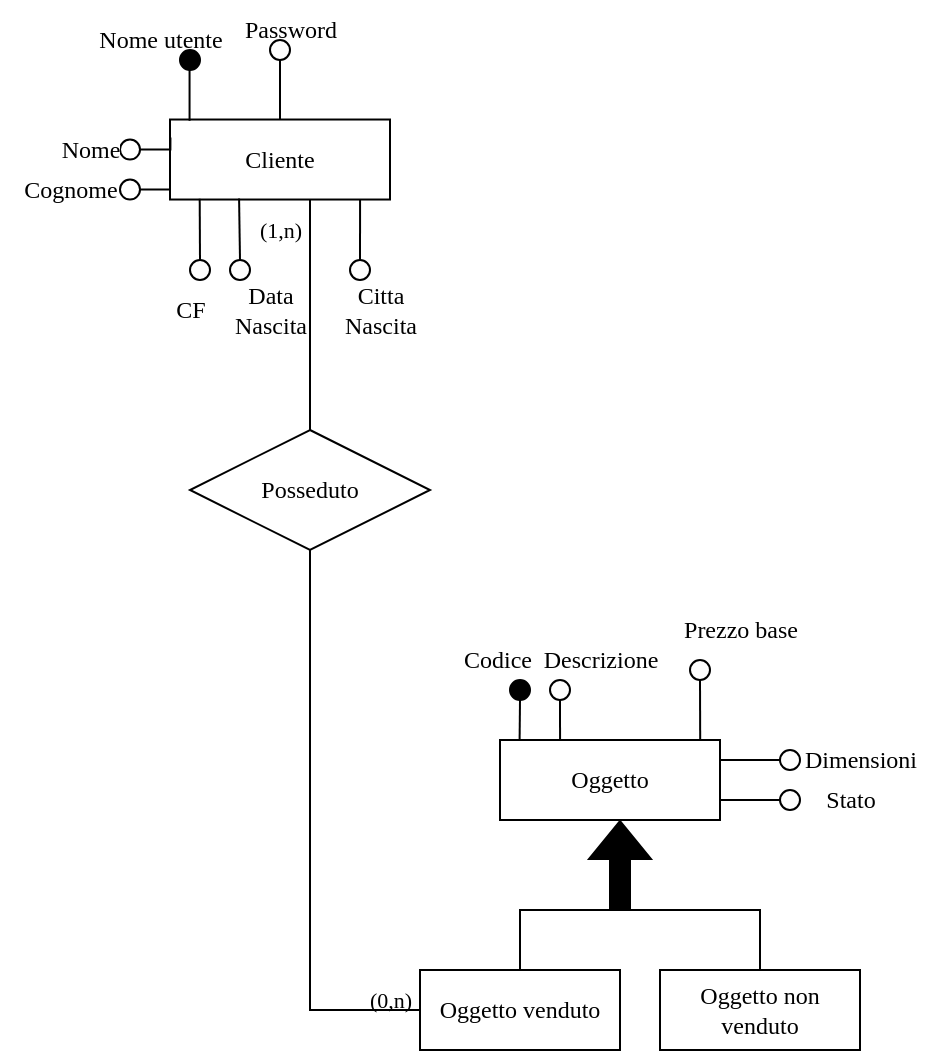 <mxfile version="27.0.9">
  <diagram id="R2lEEEUBdFMjLlhIrx00" name="Page-1">
    <mxGraphModel dx="1034" dy="540" grid="1" gridSize="10" guides="1" tooltips="1" connect="1" arrows="1" fold="1" page="1" pageScale="1" pageWidth="850" pageHeight="1100" math="0" shadow="0" extFonts="Permanent Marker^https://fonts.googleapis.com/css?family=Permanent+Marker">
      <root>
        <mxCell id="0" />
        <mxCell id="1" parent="0" />
        <mxCell id="7b9_jvajrbm3tGJafVNa-1" value="&lt;font&gt;Cliente&lt;/font&gt;" style="whiteSpace=wrap;html=1;align=center;fontFamily=Times New Roman;" parent="1" vertex="1">
          <mxGeometry x="235" y="124.76" width="110" height="40" as="geometry" />
        </mxCell>
        <mxCell id="7b9_jvajrbm3tGJafVNa-4" value="" style="ellipse;whiteSpace=wrap;html=1;aspect=fixed;fontFamily=Times New Roman;" parent="1" vertex="1">
          <mxGeometry x="325" y="195" width="10" height="10" as="geometry" />
        </mxCell>
        <mxCell id="7b9_jvajrbm3tGJafVNa-5" value="" style="ellipse;whiteSpace=wrap;html=1;aspect=fixed;fontFamily=Times New Roman;" parent="1" vertex="1">
          <mxGeometry x="265" y="195" width="10" height="10" as="geometry" />
        </mxCell>
        <mxCell id="7b9_jvajrbm3tGJafVNa-6" value="" style="ellipse;whiteSpace=wrap;html=1;aspect=fixed;fillColor=#FFFFFF;fontFamily=Times New Roman;" parent="1" vertex="1">
          <mxGeometry x="245" y="195" width="10" height="10" as="geometry" />
        </mxCell>
        <mxCell id="7b9_jvajrbm3tGJafVNa-7" style="edgeStyle=orthogonalEdgeStyle;shape=connector;rounded=0;orthogonalLoop=1;jettySize=auto;html=1;exitX=0.5;exitY=0;exitDx=0;exitDy=0;entryX=0.135;entryY=0.99;entryDx=0;entryDy=0;entryPerimeter=0;strokeColor=default;align=center;verticalAlign=middle;fontFamily=Times New Roman;fontSize=7;fontColor=default;labelBackgroundColor=default;autosize=1;resizable=0;startFill=0;endArrow=none;" parent="1" source="7b9_jvajrbm3tGJafVNa-6" target="7b9_jvajrbm3tGJafVNa-1" edge="1">
          <mxGeometry relative="1" as="geometry" />
        </mxCell>
        <mxCell id="7b9_jvajrbm3tGJafVNa-8" value="&lt;font&gt;CF&lt;/font&gt;" style="text;html=1;align=center;verticalAlign=middle;resizable=0;points=[];autosize=1;strokeColor=none;fillColor=none;fontFamily=Times New Roman;fontSize=12;fontColor=default;labelBackgroundColor=default;" parent="1" vertex="1">
          <mxGeometry x="225" y="205" width="40" height="30" as="geometry" />
        </mxCell>
        <mxCell id="7b9_jvajrbm3tGJafVNa-9" style="edgeStyle=orthogonalEdgeStyle;shape=connector;rounded=0;orthogonalLoop=1;jettySize=auto;html=1;exitX=0.5;exitY=0;exitDx=0;exitDy=0;entryX=0.314;entryY=0.988;entryDx=0;entryDy=0;entryPerimeter=0;strokeColor=default;align=center;verticalAlign=middle;fontFamily=Times New Roman;fontSize=7;fontColor=default;labelBackgroundColor=default;autosize=1;resizable=0;startFill=0;endArrow=none;" parent="1" source="7b9_jvajrbm3tGJafVNa-5" target="7b9_jvajrbm3tGJafVNa-1" edge="1">
          <mxGeometry relative="1" as="geometry" />
        </mxCell>
        <mxCell id="7b9_jvajrbm3tGJafVNa-10" value="&lt;font&gt;Data&lt;br&gt;Nascita&lt;/font&gt;" style="text;html=1;align=center;verticalAlign=middle;resizable=0;points=[];autosize=1;strokeColor=none;fillColor=none;fontFamily=Times New Roman;fontSize=12;fontColor=default;labelBackgroundColor=default;" parent="1" vertex="1">
          <mxGeometry x="255" y="200" width="60" height="40" as="geometry" />
        </mxCell>
        <mxCell id="7b9_jvajrbm3tGJafVNa-11" value="&lt;font&gt;Citta&lt;br&gt;Nascita&lt;/font&gt;" style="text;html=1;align=center;verticalAlign=middle;resizable=0;points=[];autosize=1;strokeColor=none;fillColor=none;fontFamily=Times New Roman;fontSize=12;fontColor=default;labelBackgroundColor=default;" parent="1" vertex="1">
          <mxGeometry x="310" y="200" width="60" height="40" as="geometry" />
        </mxCell>
        <mxCell id="7b9_jvajrbm3tGJafVNa-12" style="edgeStyle=orthogonalEdgeStyle;shape=connector;rounded=0;orthogonalLoop=1;jettySize=auto;html=1;exitX=1;exitY=0.5;exitDx=0;exitDy=0;entryX=0;entryY=0.75;entryDx=0;entryDy=0;strokeColor=default;align=center;verticalAlign=middle;fontFamily=Times New Roman;fontSize=11;fontColor=default;labelBackgroundColor=default;startFill=0;endArrow=none;" parent="1" source="7b9_jvajrbm3tGJafVNa-13" target="7b9_jvajrbm3tGJafVNa-1" edge="1">
          <mxGeometry relative="1" as="geometry" />
        </mxCell>
        <mxCell id="7b9_jvajrbm3tGJafVNa-13" value="" style="ellipse;whiteSpace=wrap;html=1;aspect=fixed;fontFamily=Times New Roman;" parent="1" vertex="1">
          <mxGeometry x="210" y="154.76" width="10" height="10" as="geometry" />
        </mxCell>
        <mxCell id="7b9_jvajrbm3tGJafVNa-14" style="edgeStyle=orthogonalEdgeStyle;shape=connector;rounded=0;orthogonalLoop=1;jettySize=auto;html=1;exitX=0.5;exitY=0;exitDx=0;exitDy=0;entryX=0.864;entryY=1.002;entryDx=0;entryDy=0;entryPerimeter=0;strokeColor=default;align=center;verticalAlign=middle;fontFamily=Times New Roman;fontSize=11;fontColor=default;labelBackgroundColor=default;startFill=0;endArrow=none;" parent="1" source="7b9_jvajrbm3tGJafVNa-4" target="7b9_jvajrbm3tGJafVNa-1" edge="1">
          <mxGeometry relative="1" as="geometry" />
        </mxCell>
        <mxCell id="7b9_jvajrbm3tGJafVNa-15" value="" style="ellipse;whiteSpace=wrap;html=1;aspect=fixed;fontFamily=Times New Roman;" parent="1" vertex="1">
          <mxGeometry x="210" y="134.76" width="10" height="10" as="geometry" />
        </mxCell>
        <mxCell id="7b9_jvajrbm3tGJafVNa-16" style="edgeStyle=orthogonalEdgeStyle;shape=connector;rounded=0;orthogonalLoop=1;jettySize=auto;html=1;exitX=1;exitY=0.5;exitDx=0;exitDy=0;entryX=0.002;entryY=0.224;entryDx=0;entryDy=0;entryPerimeter=0;strokeColor=default;align=center;verticalAlign=middle;fontFamily=Times New Roman;fontSize=11;fontColor=default;labelBackgroundColor=default;startFill=0;endArrow=none;" parent="1" source="7b9_jvajrbm3tGJafVNa-15" target="7b9_jvajrbm3tGJafVNa-1" edge="1">
          <mxGeometry relative="1" as="geometry" />
        </mxCell>
        <mxCell id="7b9_jvajrbm3tGJafVNa-19" style="edgeStyle=orthogonalEdgeStyle;shape=connector;rounded=0;orthogonalLoop=1;jettySize=auto;html=1;exitX=0.5;exitY=1;exitDx=0;exitDy=0;entryX=0.089;entryY=0.032;entryDx=0;entryDy=0;entryPerimeter=0;strokeColor=default;align=center;verticalAlign=middle;fontFamily=Times New Roman;fontSize=7;fontColor=default;labelBackgroundColor=default;autosize=1;resizable=0;startFill=0;endArrow=none;" parent="1" source="7b9_jvajrbm3tGJafVNa-25" target="7b9_jvajrbm3tGJafVNa-24" edge="1">
          <mxGeometry relative="1" as="geometry" />
        </mxCell>
        <mxCell id="7b9_jvajrbm3tGJafVNa-20" style="edgeStyle=orthogonalEdgeStyle;shape=connector;rounded=0;orthogonalLoop=1;jettySize=auto;html=1;exitX=0.5;exitY=1;exitDx=0;exitDy=0;entryX=0.273;entryY=0.015;entryDx=0;entryDy=0;entryPerimeter=0;strokeColor=default;align=center;verticalAlign=middle;fontFamily=Times New Roman;fontSize=7;fontColor=default;labelBackgroundColor=default;autosize=1;resizable=0;startFill=0;endArrow=none;" parent="1" source="7b9_jvajrbm3tGJafVNa-26" target="7b9_jvajrbm3tGJafVNa-24" edge="1">
          <mxGeometry relative="1" as="geometry" />
        </mxCell>
        <mxCell id="7b9_jvajrbm3tGJafVNa-21" style="edgeStyle=orthogonalEdgeStyle;shape=connector;rounded=0;orthogonalLoop=1;jettySize=auto;html=1;exitX=0.5;exitY=1;exitDx=0;exitDy=0;entryX=0.91;entryY=0.003;entryDx=0;entryDy=0;entryPerimeter=0;strokeColor=default;align=center;verticalAlign=middle;fontFamily=Times New Roman;fontSize=7;fontColor=default;labelBackgroundColor=default;autosize=1;resizable=0;startFill=0;endArrow=none;" parent="1" source="7b9_jvajrbm3tGJafVNa-28" target="7b9_jvajrbm3tGJafVNa-24" edge="1">
          <mxGeometry relative="1" as="geometry" />
        </mxCell>
        <mxCell id="7b9_jvajrbm3tGJafVNa-24" value="Oggetto" style="whiteSpace=wrap;html=1;align=center;fontFamily=Times New Roman;" parent="1" vertex="1">
          <mxGeometry x="400" y="435" width="110" height="40" as="geometry" />
        </mxCell>
        <mxCell id="7b9_jvajrbm3tGJafVNa-25" value="" style="ellipse;whiteSpace=wrap;html=1;aspect=fixed;fillColor=#000000;fontFamily=Times New Roman;" parent="1" vertex="1">
          <mxGeometry x="405" y="405" width="10" height="10" as="geometry" />
        </mxCell>
        <mxCell id="7b9_jvajrbm3tGJafVNa-26" value="" style="ellipse;whiteSpace=wrap;html=1;aspect=fixed;fontFamily=Times New Roman;" parent="1" vertex="1">
          <mxGeometry x="425" y="405" width="10" height="10" as="geometry" />
        </mxCell>
        <mxCell id="GE4AFttqDrtLRRlxDvjV-6" style="edgeStyle=orthogonalEdgeStyle;rounded=0;orthogonalLoop=1;jettySize=auto;html=1;exitX=0;exitY=0.5;exitDx=0;exitDy=0;entryX=1;entryY=0.75;entryDx=0;entryDy=0;endArrow=none;startFill=0;" parent="1" source="7b9_jvajrbm3tGJafVNa-27" target="7b9_jvajrbm3tGJafVNa-24" edge="1">
          <mxGeometry relative="1" as="geometry" />
        </mxCell>
        <mxCell id="7b9_jvajrbm3tGJafVNa-27" value="" style="ellipse;whiteSpace=wrap;html=1;aspect=fixed;fontFamily=Times New Roman;" parent="1" vertex="1">
          <mxGeometry x="540" y="460" width="10" height="10" as="geometry" />
        </mxCell>
        <mxCell id="7b9_jvajrbm3tGJafVNa-28" value="" style="ellipse;whiteSpace=wrap;html=1;aspect=fixed;fontFamily=Times New Roman;" parent="1" vertex="1">
          <mxGeometry x="495" y="395" width="10" height="10" as="geometry" />
        </mxCell>
        <mxCell id="GE4AFttqDrtLRRlxDvjV-7" style="edgeStyle=orthogonalEdgeStyle;rounded=0;orthogonalLoop=1;jettySize=auto;html=1;exitX=0;exitY=0.5;exitDx=0;exitDy=0;entryX=1;entryY=0.25;entryDx=0;entryDy=0;endArrow=none;startFill=0;" parent="1" source="7b9_jvajrbm3tGJafVNa-29" target="7b9_jvajrbm3tGJafVNa-24" edge="1">
          <mxGeometry relative="1" as="geometry" />
        </mxCell>
        <mxCell id="7b9_jvajrbm3tGJafVNa-29" value="" style="ellipse;whiteSpace=wrap;html=1;aspect=fixed;fontFamily=Times New Roman;" parent="1" vertex="1">
          <mxGeometry x="540" y="440" width="10" height="10" as="geometry" />
        </mxCell>
        <mxCell id="7b9_jvajrbm3tGJafVNa-30" value="Descrizione" style="text;html=1;align=center;verticalAlign=middle;resizable=0;points=[];autosize=1;strokeColor=none;fillColor=none;fontFamily=Times New Roman;fontSize=12;fontColor=default;labelBackgroundColor=default;" parent="1" vertex="1">
          <mxGeometry x="410" y="380" width="80" height="30" as="geometry" />
        </mxCell>
        <mxCell id="7b9_jvajrbm3tGJafVNa-32" value="(0,n)" style="text;html=1;align=center;verticalAlign=middle;resizable=0;points=[];autosize=1;strokeColor=none;fillColor=none;fontFamily=Times New Roman;fontSize=11;fontColor=default;labelBackgroundColor=default;" parent="1" vertex="1">
          <mxGeometry x="325" y="550" width="40" height="30" as="geometry" />
        </mxCell>
        <mxCell id="GE4AFttqDrtLRRlxDvjV-14" style="edgeStyle=orthogonalEdgeStyle;rounded=0;orthogonalLoop=1;jettySize=auto;html=1;exitX=0.5;exitY=1;exitDx=0;exitDy=0;entryX=0;entryY=0.5;entryDx=0;entryDy=0;endArrow=none;startFill=0;" parent="1" source="7b9_jvajrbm3tGJafVNa-35" target="GE4AFttqDrtLRRlxDvjV-9" edge="1">
          <mxGeometry relative="1" as="geometry">
            <mxPoint x="304.931" y="590.0" as="targetPoint" />
          </mxGeometry>
        </mxCell>
        <mxCell id="7b9_jvajrbm3tGJafVNa-35" value="Posseduto" style="shape=rhombus;perimeter=rhombusPerimeter;whiteSpace=wrap;html=1;align=center;fontFamily=Times New Roman;" parent="1" vertex="1">
          <mxGeometry x="245" y="280" width="120" height="60" as="geometry" />
        </mxCell>
        <mxCell id="7b9_jvajrbm3tGJafVNa-36" style="edgeStyle=orthogonalEdgeStyle;shape=connector;rounded=0;orthogonalLoop=1;jettySize=auto;html=1;exitX=0.5;exitY=0;exitDx=0;exitDy=0;strokeColor=default;align=center;verticalAlign=middle;fontFamily=Times New Roman;fontSize=11;fontColor=default;labelBackgroundColor=default;startFill=0;endArrow=none;" parent="1" source="7b9_jvajrbm3tGJafVNa-35" edge="1">
          <mxGeometry relative="1" as="geometry">
            <mxPoint x="305" y="165" as="targetPoint" />
          </mxGeometry>
        </mxCell>
        <mxCell id="7b9_jvajrbm3tGJafVNa-39" value="&lt;font&gt;Prezzo base&lt;/font&gt;" style="text;html=1;align=center;verticalAlign=middle;resizable=0;points=[];autosize=1;strokeColor=none;fillColor=none;fontFamily=Times New Roman;fontSize=12;fontColor=default;labelBackgroundColor=default;" parent="1" vertex="1">
          <mxGeometry x="480" y="365" width="80" height="30" as="geometry" />
        </mxCell>
        <mxCell id="7b9_jvajrbm3tGJafVNa-41" value="Dimensioni" style="text;html=1;align=center;verticalAlign=middle;resizable=0;points=[];autosize=1;strokeColor=none;fillColor=none;fontFamily=Times New Roman;fontSize=12;fontColor=default;labelBackgroundColor=default;" parent="1" vertex="1">
          <mxGeometry x="540" y="430" width="80" height="30" as="geometry" />
        </mxCell>
        <mxCell id="7b9_jvajrbm3tGJafVNa-42" value="Stato" style="text;html=1;align=center;verticalAlign=middle;resizable=0;points=[];autosize=1;strokeColor=none;fillColor=none;fontFamily=Times New Roman;fontSize=12;fontColor=default;labelBackgroundColor=default;" parent="1" vertex="1">
          <mxGeometry x="550" y="450" width="50" height="30" as="geometry" />
        </mxCell>
        <mxCell id="7b9_jvajrbm3tGJafVNa-43" style="edgeStyle=orthogonalEdgeStyle;shape=connector;rounded=0;orthogonalLoop=1;jettySize=auto;html=1;exitX=0.5;exitY=1;exitDx=0;exitDy=0;entryX=0.25;entryY=0;entryDx=0;entryDy=0;strokeColor=default;align=center;verticalAlign=middle;fontFamily=Times New Roman;fontSize=11;fontColor=default;labelBackgroundColor=default;startFill=0;endArrow=none;" parent="1" edge="1">
          <mxGeometry relative="1" as="geometry">
            <mxPoint x="244.78" y="95.4" as="sourcePoint" />
            <mxPoint x="244.78" y="125.4" as="targetPoint" />
          </mxGeometry>
        </mxCell>
        <mxCell id="7b9_jvajrbm3tGJafVNa-44" value="&lt;font&gt;Nome utente&lt;/font&gt;" style="text;html=1;align=center;verticalAlign=middle;resizable=0;points=[];autosize=1;strokeColor=none;fillColor=none;fontSize=12;fontFamily=Times New Roman;" parent="1" vertex="1">
          <mxGeometry x="185" y="70" width="90" height="30" as="geometry" />
        </mxCell>
        <mxCell id="7b9_jvajrbm3tGJafVNa-45" style="edgeStyle=orthogonalEdgeStyle;shape=connector;rounded=0;orthogonalLoop=1;jettySize=auto;html=1;exitX=0.5;exitY=1;exitDx=0;exitDy=0;entryX=0.75;entryY=0;entryDx=0;entryDy=0;strokeColor=default;align=center;verticalAlign=middle;fontFamily=Times New Roman;fontSize=11;fontColor=default;labelBackgroundColor=default;startFill=0;endArrow=none;" parent="1" edge="1">
          <mxGeometry relative="1" as="geometry">
            <mxPoint x="290" y="95" as="sourcePoint" />
            <mxPoint x="290" y="125" as="targetPoint" />
          </mxGeometry>
        </mxCell>
        <mxCell id="7b9_jvajrbm3tGJafVNa-46" value="" style="ellipse;whiteSpace=wrap;html=1;aspect=fixed;fillColor=#000000;fontFamily=Times New Roman;" parent="1" vertex="1">
          <mxGeometry x="240" y="90" width="10" height="10" as="geometry" />
        </mxCell>
        <mxCell id="7b9_jvajrbm3tGJafVNa-47" value="" style="ellipse;whiteSpace=wrap;html=1;aspect=fixed;fontFamily=Times New Roman;" parent="1" vertex="1">
          <mxGeometry x="285" y="85" width="10" height="10" as="geometry" />
        </mxCell>
        <mxCell id="7b9_jvajrbm3tGJafVNa-48" value="Nome" style="text;html=1;align=center;verticalAlign=middle;resizable=0;points=[];autosize=1;strokeColor=none;fillColor=none;fontFamily=Times New Roman;fontSize=12;fontColor=default;labelBackgroundColor=default;" parent="1" vertex="1">
          <mxGeometry x="170" y="124.76" width="50" height="30" as="geometry" />
        </mxCell>
        <mxCell id="7b9_jvajrbm3tGJafVNa-49" value="Cognome" style="text;html=1;align=center;verticalAlign=middle;resizable=0;points=[];autosize=1;strokeColor=none;fillColor=none;fontFamily=Times New Roman;fontSize=12;fontColor=default;labelBackgroundColor=default;" parent="1" vertex="1">
          <mxGeometry x="150" y="144.76" width="70" height="30" as="geometry" />
        </mxCell>
        <mxCell id="7b9_jvajrbm3tGJafVNa-50" value="&lt;font&gt;Password&lt;/font&gt;" style="text;html=1;align=center;verticalAlign=middle;resizable=0;points=[];autosize=1;strokeColor=none;fillColor=none;fontSize=12;fontFamily=Times New Roman;" parent="1" vertex="1">
          <mxGeometry x="260" y="65" width="70" height="30" as="geometry" />
        </mxCell>
        <mxCell id="7b9_jvajrbm3tGJafVNa-52" value="Codice&amp;nbsp;" style="text;html=1;align=center;verticalAlign=middle;resizable=0;points=[];autosize=1;strokeColor=none;fillColor=none;fontFamily=Times New Roman;fontSize=12;fontColor=default;labelBackgroundColor=default;" parent="1" vertex="1">
          <mxGeometry x="370" y="380" width="60" height="30" as="geometry" />
        </mxCell>
        <mxCell id="GE4AFttqDrtLRRlxDvjV-12" style="edgeStyle=orthogonalEdgeStyle;rounded=0;orthogonalLoop=1;jettySize=auto;html=1;exitX=0.5;exitY=0;exitDx=0;exitDy=0;endArrow=none;startFill=0;" parent="1" source="GE4AFttqDrtLRRlxDvjV-9" edge="1">
          <mxGeometry relative="1" as="geometry">
            <mxPoint x="460" y="520" as="targetPoint" />
            <Array as="points">
              <mxPoint x="410" y="520" />
            </Array>
          </mxGeometry>
        </mxCell>
        <mxCell id="GE4AFttqDrtLRRlxDvjV-9" value="&lt;font face=&quot;Times New Roman&quot;&gt;Oggetto venduto&lt;/font&gt;" style="whiteSpace=wrap;html=1;align=center;" parent="1" vertex="1">
          <mxGeometry x="360" y="550" width="100" height="40" as="geometry" />
        </mxCell>
        <mxCell id="GE4AFttqDrtLRRlxDvjV-13" style="edgeStyle=orthogonalEdgeStyle;rounded=0;orthogonalLoop=1;jettySize=auto;html=1;exitX=0.5;exitY=0;exitDx=0;exitDy=0;endArrow=none;startFill=0;" parent="1" source="GE4AFttqDrtLRRlxDvjV-10" edge="1">
          <mxGeometry relative="1" as="geometry">
            <mxPoint x="450" y="520" as="targetPoint" />
            <Array as="points">
              <mxPoint x="530" y="520" />
            </Array>
          </mxGeometry>
        </mxCell>
        <mxCell id="GE4AFttqDrtLRRlxDvjV-10" value="&lt;font face=&quot;Times New Roman&quot;&gt;Oggetto non venduto&lt;/font&gt;" style="whiteSpace=wrap;html=1;align=center;" parent="1" vertex="1">
          <mxGeometry x="480" y="550" width="100" height="40" as="geometry" />
        </mxCell>
        <mxCell id="GE4AFttqDrtLRRlxDvjV-11" value="" style="shape=flexArrow;endArrow=classic;html=1;rounded=0;entryX=0.5;entryY=1;entryDx=0;entryDy=0;labelBackgroundColor=none;fillColor=#000000;" parent="1" edge="1">
          <mxGeometry width="50" height="50" relative="1" as="geometry">
            <mxPoint x="460" y="520" as="sourcePoint" />
            <mxPoint x="460" y="475" as="targetPoint" />
          </mxGeometry>
        </mxCell>
        <mxCell id="Xe4HoxEy8wwOMR3WVrGi-1" value="(1,n)" style="text;html=1;align=center;verticalAlign=middle;resizable=0;points=[];autosize=1;strokeColor=none;fillColor=none;fontFamily=Times New Roman;fontSize=11;fontColor=default;labelBackgroundColor=default;" vertex="1" parent="1">
          <mxGeometry x="270" y="164.76" width="40" height="30" as="geometry" />
        </mxCell>
      </root>
    </mxGraphModel>
  </diagram>
</mxfile>
